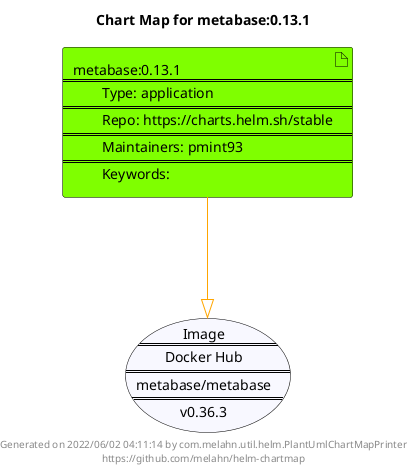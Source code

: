 @startuml
skinparam linetype ortho
skinparam backgroundColor white
skinparam usecaseBorderColor black
skinparam usecaseArrowColor LightSlateGray
skinparam artifactBorderColor black
skinparam artifactArrowColor LightSlateGray

title Chart Map for metabase:0.13.1

'There is one referenced Helm Chart
artifact "metabase:0.13.1\n====\n\tType: application\n====\n\tRepo: https://charts.helm.sh/stable\n====\n\tMaintainers: pmint93\n====\n\tKeywords: " as metabase_0_13_1 #Chartreuse

'There is one referenced Docker Image
usecase "Image\n====\nDocker Hub\n====\nmetabase/metabase\n====\nv0.36.3" as metabase_metabase_v0_36_3 #GhostWhite

'Chart Dependencies
metabase_0_13_1--[#orange]-|>metabase_metabase_v0_36_3

center footer Generated on 2022/06/02 04:11:14 by com.melahn.util.helm.PlantUmlChartMapPrinter\nhttps://github.com/melahn/helm-chartmap
@enduml
